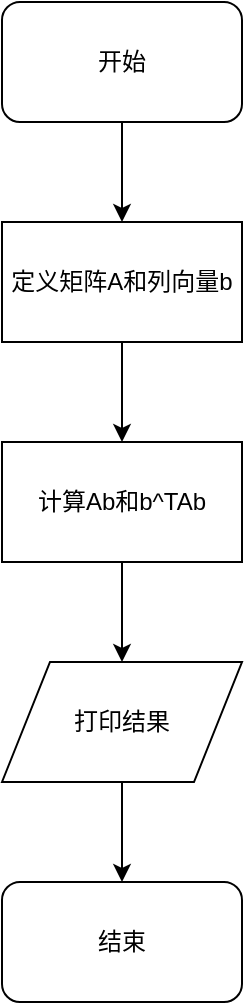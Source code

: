 <mxfile pages="1" version="11.2.8" type="device"><diagram id="TnHnHr0fmwSgTDfR-YPw" name="Page-1"><mxGraphModel dx="1024" dy="565" grid="1" gridSize="10" guides="1" tooltips="1" connect="1" arrows="1" fold="1" page="1" pageScale="1" pageWidth="827" pageHeight="1169" math="0" shadow="0"><root><mxCell id="0"/><mxCell id="1" parent="0"/><mxCell id="GsDnTdVDihVqtLQkcwCI-7" style="edgeStyle=orthogonalEdgeStyle;rounded=0;orthogonalLoop=1;jettySize=auto;html=1;exitX=0.5;exitY=1;exitDx=0;exitDy=0;entryX=0.5;entryY=0;entryDx=0;entryDy=0;" edge="1" parent="1" source="GsDnTdVDihVqtLQkcwCI-1" target="GsDnTdVDihVqtLQkcwCI-2"><mxGeometry relative="1" as="geometry"/></mxCell><mxCell id="GsDnTdVDihVqtLQkcwCI-1" value="开始" style="rounded=1;whiteSpace=wrap;html=1;" vertex="1" parent="1"><mxGeometry x="353" y="70" width="120" height="60" as="geometry"/></mxCell><mxCell id="GsDnTdVDihVqtLQkcwCI-8" style="edgeStyle=orthogonalEdgeStyle;rounded=0;orthogonalLoop=1;jettySize=auto;html=1;exitX=0.5;exitY=1;exitDx=0;exitDy=0;entryX=0.5;entryY=0;entryDx=0;entryDy=0;" edge="1" parent="1" source="GsDnTdVDihVqtLQkcwCI-2" target="GsDnTdVDihVqtLQkcwCI-3"><mxGeometry relative="1" as="geometry"/></mxCell><mxCell id="GsDnTdVDihVqtLQkcwCI-2" value="定义矩阵A和列向量b" style="rounded=0;whiteSpace=wrap;html=1;" vertex="1" parent="1"><mxGeometry x="353" y="180" width="120" height="60" as="geometry"/></mxCell><mxCell id="GsDnTdVDihVqtLQkcwCI-9" style="edgeStyle=orthogonalEdgeStyle;rounded=0;orthogonalLoop=1;jettySize=auto;html=1;exitX=0.5;exitY=1;exitDx=0;exitDy=0;entryX=0.5;entryY=0;entryDx=0;entryDy=0;" edge="1" parent="1" source="GsDnTdVDihVqtLQkcwCI-3" target="GsDnTdVDihVqtLQkcwCI-5"><mxGeometry relative="1" as="geometry"/></mxCell><mxCell id="GsDnTdVDihVqtLQkcwCI-3" value="计算Ab和b^TAb" style="rounded=0;whiteSpace=wrap;html=1;" vertex="1" parent="1"><mxGeometry x="353" y="290" width="120" height="60" as="geometry"/></mxCell><mxCell id="GsDnTdVDihVqtLQkcwCI-10" style="edgeStyle=orthogonalEdgeStyle;rounded=0;orthogonalLoop=1;jettySize=auto;html=1;exitX=0.5;exitY=1;exitDx=0;exitDy=0;entryX=0.5;entryY=0;entryDx=0;entryDy=0;" edge="1" parent="1" source="GsDnTdVDihVqtLQkcwCI-5" target="GsDnTdVDihVqtLQkcwCI-6"><mxGeometry relative="1" as="geometry"/></mxCell><mxCell id="GsDnTdVDihVqtLQkcwCI-5" value="打印结果" style="shape=parallelogram;perimeter=parallelogramPerimeter;whiteSpace=wrap;html=1;" vertex="1" parent="1"><mxGeometry x="353" y="400" width="120" height="60" as="geometry"/></mxCell><mxCell id="GsDnTdVDihVqtLQkcwCI-6" value="结束" style="rounded=1;whiteSpace=wrap;html=1;" vertex="1" parent="1"><mxGeometry x="353" y="510" width="120" height="60" as="geometry"/></mxCell></root></mxGraphModel></diagram></mxfile>
